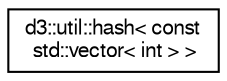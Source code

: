 digraph "Graphical Class Hierarchy"
{
  edge [fontname="FreeSans",fontsize="10",labelfontname="FreeSans",labelfontsize="10"];
  node [fontname="FreeSans",fontsize="10",shape=record];
  rankdir="LR";
  Node1 [label="d3::util::hash\< const\l std::vector\< int \> \>",height=0.2,width=0.4,color="black", fillcolor="white", style="filled",URL="$structd3_1_1util_1_1hash_3_01const_01std_1_1vector_3_01int_01_4_01_4.html"];
}
